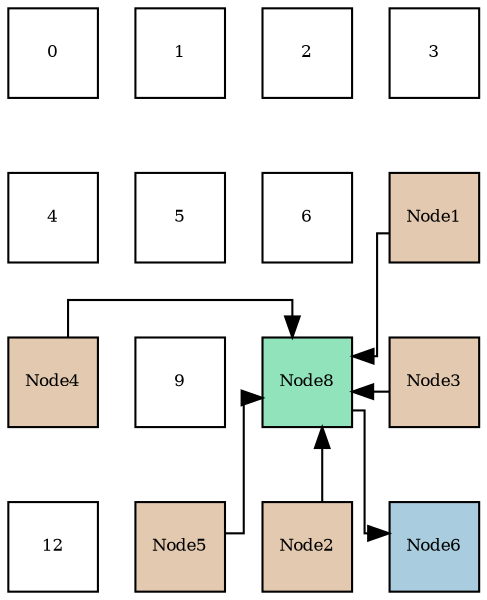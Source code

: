 digraph layout{
 rankdir=TB;
 splines=ortho;
 node [style=filled shape=square fixedsize=true width=0.6];
0[label="0", fontsize=8, fillcolor="#ffffff"];
1[label="1", fontsize=8, fillcolor="#ffffff"];
2[label="2", fontsize=8, fillcolor="#ffffff"];
3[label="3", fontsize=8, fillcolor="#ffffff"];
4[label="4", fontsize=8, fillcolor="#ffffff"];
5[label="5", fontsize=8, fillcolor="#ffffff"];
6[label="6", fontsize=8, fillcolor="#ffffff"];
7[label="Node1", fontsize=8, fillcolor="#e3c9af"];
8[label="Node4", fontsize=8, fillcolor="#e3c9af"];
9[label="9", fontsize=8, fillcolor="#ffffff"];
10[label="Node8", fontsize=8, fillcolor="#91e3bb"];
11[label="Node3", fontsize=8, fillcolor="#e3c9af"];
12[label="12", fontsize=8, fillcolor="#ffffff"];
13[label="Node5", fontsize=8, fillcolor="#e3c9af"];
14[label="Node2", fontsize=8, fillcolor="#e3c9af"];
15[label="Node6", fontsize=8, fillcolor="#a9ccde"];
edge [constraint=false, style=vis];10 -> 15;
7 -> 10;
14 -> 10;
11 -> 10;
8 -> 10;
13 -> 10;
edge [constraint=true, style=invis];
0 -> 4 -> 8 -> 12;
1 -> 5 -> 9 -> 13;
2 -> 6 -> 10 -> 14;
3 -> 7 -> 11 -> 15;
rank = same {0 -> 1 -> 2 -> 3};
rank = same {4 -> 5 -> 6 -> 7};
rank = same {8 -> 9 -> 10 -> 11};
rank = same {12 -> 13 -> 14 -> 15};
}